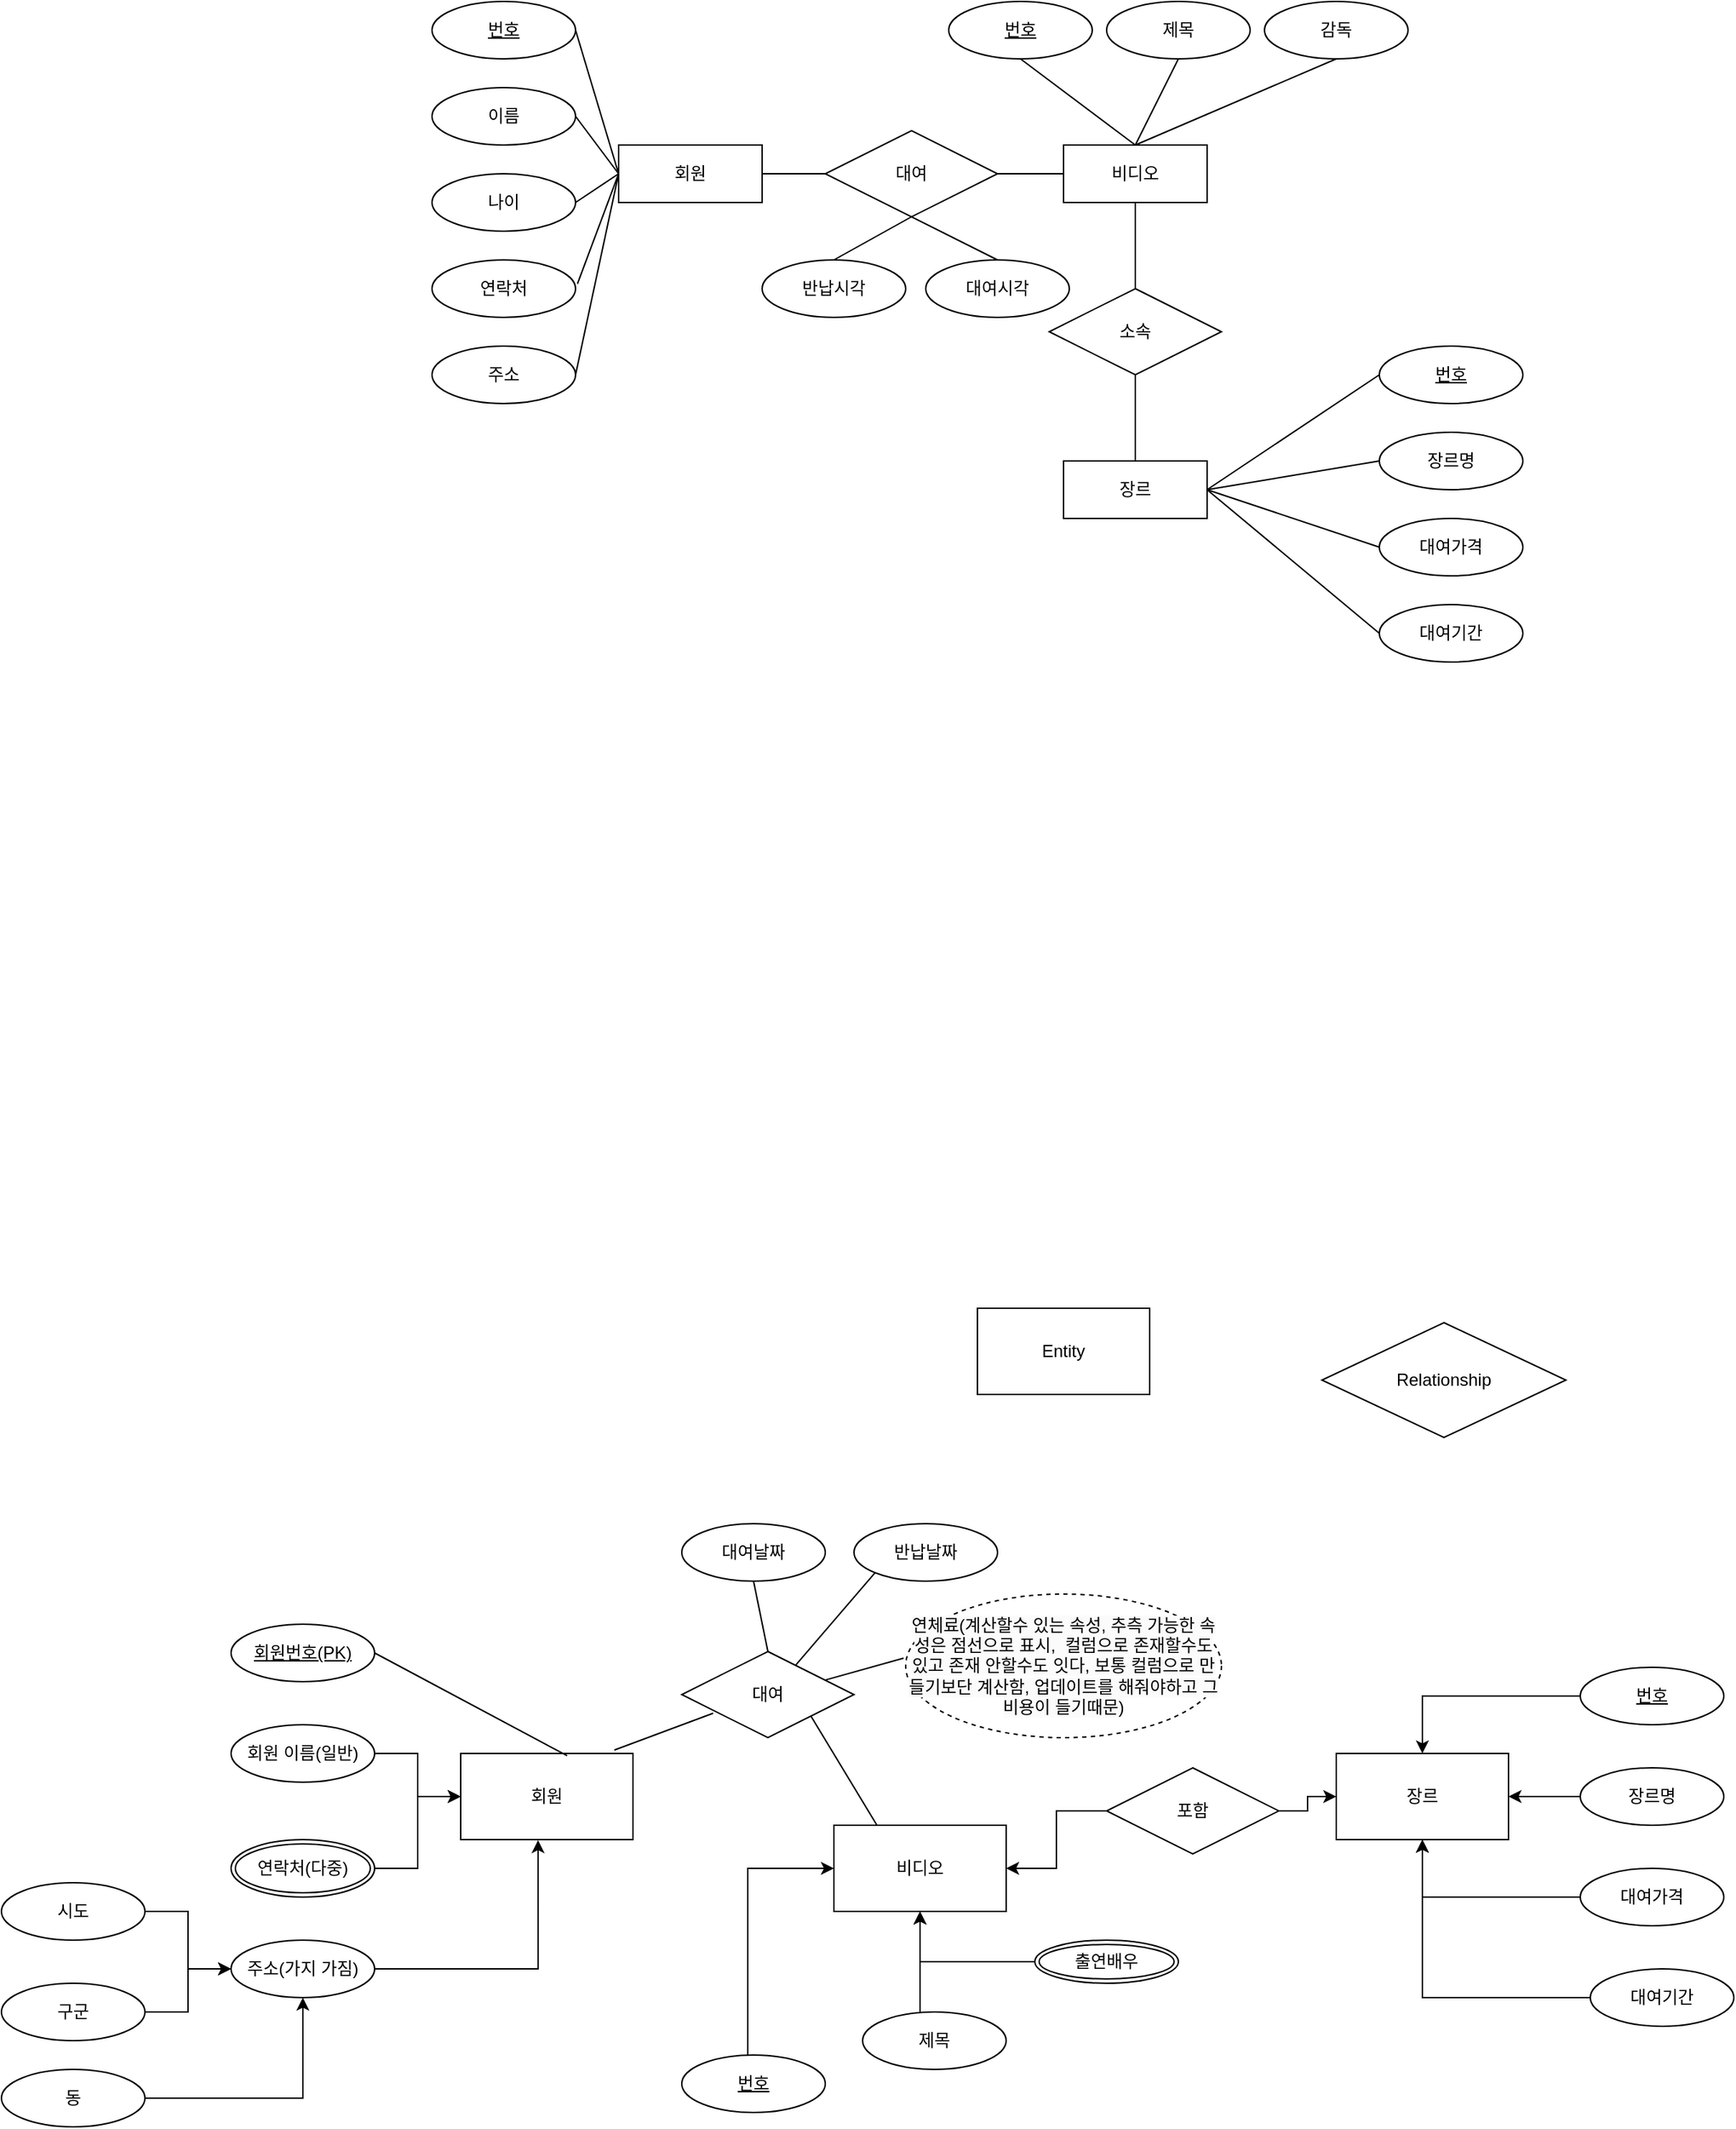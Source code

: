 <mxfile version="26.0.4">
  <diagram name="페이지-1" id="3FMJiAA9cwyb5WtK4PLT">
    <mxGraphModel dx="1705" dy="656" grid="1" gridSize="10" guides="1" tooltips="1" connect="1" arrows="1" fold="1" page="1" pageScale="1" pageWidth="827" pageHeight="1169" math="0" shadow="0">
      <root>
        <mxCell id="0" />
        <mxCell id="1" parent="0" />
        <mxCell id="Lmmtm5OzA6y_v1I1SpNY-1" value="회원" style="whiteSpace=wrap;html=1;align=center;" parent="1" vertex="1">
          <mxGeometry x="150" y="120" width="100" height="40" as="geometry" />
        </mxCell>
        <mxCell id="Lmmtm5OzA6y_v1I1SpNY-2" value="장르" style="whiteSpace=wrap;html=1;align=center;" parent="1" vertex="1">
          <mxGeometry x="460" y="340" width="100" height="40" as="geometry" />
        </mxCell>
        <mxCell id="Lmmtm5OzA6y_v1I1SpNY-3" value="비디오" style="whiteSpace=wrap;html=1;align=center;" parent="1" vertex="1">
          <mxGeometry x="460" y="120" width="100" height="40" as="geometry" />
        </mxCell>
        <mxCell id="Lmmtm5OzA6y_v1I1SpNY-4" value="번호" style="ellipse;whiteSpace=wrap;html=1;align=center;fontStyle=4;" parent="1" vertex="1">
          <mxGeometry x="20" y="20" width="100" height="40" as="geometry" />
        </mxCell>
        <mxCell id="Lmmtm5OzA6y_v1I1SpNY-5" value="이름" style="ellipse;whiteSpace=wrap;html=1;align=center;" parent="1" vertex="1">
          <mxGeometry x="20" y="80" width="100" height="40" as="geometry" />
        </mxCell>
        <mxCell id="Lmmtm5OzA6y_v1I1SpNY-7" value="나이" style="ellipse;whiteSpace=wrap;html=1;align=center;" parent="1" vertex="1">
          <mxGeometry x="20" y="140" width="100" height="40" as="geometry" />
        </mxCell>
        <mxCell id="Lmmtm5OzA6y_v1I1SpNY-8" value="연락처" style="ellipse;whiteSpace=wrap;html=1;align=center;" parent="1" vertex="1">
          <mxGeometry x="20" y="200" width="100" height="40" as="geometry" />
        </mxCell>
        <mxCell id="Lmmtm5OzA6y_v1I1SpNY-9" value="주소" style="ellipse;whiteSpace=wrap;html=1;align=center;" parent="1" vertex="1">
          <mxGeometry x="20" y="260" width="100" height="40" as="geometry" />
        </mxCell>
        <mxCell id="Lmmtm5OzA6y_v1I1SpNY-10" value="" style="endArrow=none;html=1;rounded=0;exitX=1;exitY=0.5;exitDx=0;exitDy=0;entryX=0;entryY=0.5;entryDx=0;entryDy=0;" parent="1" source="Lmmtm5OzA6y_v1I1SpNY-4" target="Lmmtm5OzA6y_v1I1SpNY-1" edge="1">
          <mxGeometry relative="1" as="geometry">
            <mxPoint x="250" y="220" as="sourcePoint" />
            <mxPoint x="410" y="220" as="targetPoint" />
          </mxGeometry>
        </mxCell>
        <mxCell id="Lmmtm5OzA6y_v1I1SpNY-11" value="" style="endArrow=none;html=1;rounded=0;exitX=1;exitY=0.5;exitDx=0;exitDy=0;entryX=0;entryY=0.5;entryDx=0;entryDy=0;" parent="1" source="Lmmtm5OzA6y_v1I1SpNY-5" target="Lmmtm5OzA6y_v1I1SpNY-1" edge="1">
          <mxGeometry relative="1" as="geometry">
            <mxPoint x="130" y="50" as="sourcePoint" />
            <mxPoint x="160" y="150" as="targetPoint" />
          </mxGeometry>
        </mxCell>
        <mxCell id="Lmmtm5OzA6y_v1I1SpNY-12" value="" style="endArrow=none;html=1;rounded=0;exitX=1;exitY=0.5;exitDx=0;exitDy=0;entryX=0;entryY=0.5;entryDx=0;entryDy=0;" parent="1" source="Lmmtm5OzA6y_v1I1SpNY-7" target="Lmmtm5OzA6y_v1I1SpNY-1" edge="1">
          <mxGeometry relative="1" as="geometry">
            <mxPoint x="140" y="60" as="sourcePoint" />
            <mxPoint x="170" y="160" as="targetPoint" />
          </mxGeometry>
        </mxCell>
        <mxCell id="Lmmtm5OzA6y_v1I1SpNY-13" value="" style="endArrow=none;html=1;rounded=0;exitX=1.013;exitY=0.418;exitDx=0;exitDy=0;entryX=0;entryY=0.5;entryDx=0;entryDy=0;exitPerimeter=0;" parent="1" source="Lmmtm5OzA6y_v1I1SpNY-8" target="Lmmtm5OzA6y_v1I1SpNY-1" edge="1">
          <mxGeometry relative="1" as="geometry">
            <mxPoint x="150" y="70" as="sourcePoint" />
            <mxPoint x="180" y="170" as="targetPoint" />
          </mxGeometry>
        </mxCell>
        <mxCell id="Lmmtm5OzA6y_v1I1SpNY-14" value="" style="endArrow=none;html=1;rounded=0;exitX=1;exitY=0.5;exitDx=0;exitDy=0;entryX=0;entryY=0.5;entryDx=0;entryDy=0;" parent="1" source="Lmmtm5OzA6y_v1I1SpNY-9" target="Lmmtm5OzA6y_v1I1SpNY-1" edge="1">
          <mxGeometry relative="1" as="geometry">
            <mxPoint x="160" y="80" as="sourcePoint" />
            <mxPoint x="190" y="180" as="targetPoint" />
          </mxGeometry>
        </mxCell>
        <mxCell id="Lmmtm5OzA6y_v1I1SpNY-15" value="번호" style="ellipse;whiteSpace=wrap;html=1;align=center;fontStyle=4;" parent="1" vertex="1">
          <mxGeometry x="680" y="260" width="100" height="40" as="geometry" />
        </mxCell>
        <mxCell id="Lmmtm5OzA6y_v1I1SpNY-16" value="장르명" style="ellipse;whiteSpace=wrap;html=1;align=center;" parent="1" vertex="1">
          <mxGeometry x="680" y="320" width="100" height="40" as="geometry" />
        </mxCell>
        <mxCell id="Lmmtm5OzA6y_v1I1SpNY-17" value="대여가격" style="ellipse;whiteSpace=wrap;html=1;align=center;" parent="1" vertex="1">
          <mxGeometry x="680" y="380" width="100" height="40" as="geometry" />
        </mxCell>
        <mxCell id="Lmmtm5OzA6y_v1I1SpNY-18" value="대여기간" style="ellipse;whiteSpace=wrap;html=1;align=center;" parent="1" vertex="1">
          <mxGeometry x="680" y="440" width="100" height="40" as="geometry" />
        </mxCell>
        <mxCell id="Lmmtm5OzA6y_v1I1SpNY-19" value="" style="endArrow=none;html=1;rounded=0;exitX=0;exitY=0.5;exitDx=0;exitDy=0;entryX=1;entryY=0.5;entryDx=0;entryDy=0;" parent="1" source="Lmmtm5OzA6y_v1I1SpNY-15" target="Lmmtm5OzA6y_v1I1SpNY-2" edge="1">
          <mxGeometry relative="1" as="geometry">
            <mxPoint x="700" y="110" as="sourcePoint" />
            <mxPoint x="730" y="210" as="targetPoint" />
          </mxGeometry>
        </mxCell>
        <mxCell id="Lmmtm5OzA6y_v1I1SpNY-20" value="" style="endArrow=none;html=1;rounded=0;exitX=0;exitY=0.5;exitDx=0;exitDy=0;entryX=1;entryY=0.5;entryDx=0;entryDy=0;" parent="1" source="Lmmtm5OzA6y_v1I1SpNY-16" target="Lmmtm5OzA6y_v1I1SpNY-2" edge="1">
          <mxGeometry relative="1" as="geometry">
            <mxPoint x="770" y="140" as="sourcePoint" />
            <mxPoint x="740" y="230" as="targetPoint" />
          </mxGeometry>
        </mxCell>
        <mxCell id="Lmmtm5OzA6y_v1I1SpNY-21" value="" style="endArrow=none;html=1;rounded=0;exitX=0;exitY=0.5;exitDx=0;exitDy=0;entryX=1;entryY=0.5;entryDx=0;entryDy=0;" parent="1" source="Lmmtm5OzA6y_v1I1SpNY-17" target="Lmmtm5OzA6y_v1I1SpNY-2" edge="1">
          <mxGeometry relative="1" as="geometry">
            <mxPoint x="780" y="150" as="sourcePoint" />
            <mxPoint x="750" y="240" as="targetPoint" />
          </mxGeometry>
        </mxCell>
        <mxCell id="Lmmtm5OzA6y_v1I1SpNY-22" value="" style="endArrow=none;html=1;rounded=0;exitX=0;exitY=0.5;exitDx=0;exitDy=0;entryX=1;entryY=0.5;entryDx=0;entryDy=0;" parent="1" source="Lmmtm5OzA6y_v1I1SpNY-18" target="Lmmtm5OzA6y_v1I1SpNY-2" edge="1">
          <mxGeometry relative="1" as="geometry">
            <mxPoint x="790" y="160" as="sourcePoint" />
            <mxPoint x="760" y="250" as="targetPoint" />
          </mxGeometry>
        </mxCell>
        <mxCell id="Lmmtm5OzA6y_v1I1SpNY-23" value="번호" style="ellipse;whiteSpace=wrap;html=1;align=center;fontStyle=4;" parent="1" vertex="1">
          <mxGeometry x="380" y="20" width="100" height="40" as="geometry" />
        </mxCell>
        <mxCell id="Lmmtm5OzA6y_v1I1SpNY-24" value="제목" style="ellipse;whiteSpace=wrap;html=1;align=center;" parent="1" vertex="1">
          <mxGeometry x="490" y="20" width="100" height="40" as="geometry" />
        </mxCell>
        <mxCell id="Lmmtm5OzA6y_v1I1SpNY-25" value="감독" style="ellipse;whiteSpace=wrap;html=1;align=center;" parent="1" vertex="1">
          <mxGeometry x="600" y="20" width="100" height="40" as="geometry" />
        </mxCell>
        <mxCell id="Lmmtm5OzA6y_v1I1SpNY-26" value="" style="endArrow=none;html=1;rounded=0;exitX=0.5;exitY=1;exitDx=0;exitDy=0;entryX=0.5;entryY=0;entryDx=0;entryDy=0;" parent="1" source="Lmmtm5OzA6y_v1I1SpNY-23" target="Lmmtm5OzA6y_v1I1SpNY-3" edge="1">
          <mxGeometry relative="1" as="geometry">
            <mxPoint x="400" y="190" as="sourcePoint" />
            <mxPoint x="430" y="290" as="targetPoint" />
          </mxGeometry>
        </mxCell>
        <mxCell id="Lmmtm5OzA6y_v1I1SpNY-27" value="" style="endArrow=none;html=1;rounded=0;exitX=0.5;exitY=1;exitDx=0;exitDy=0;entryX=0.5;entryY=0;entryDx=0;entryDy=0;" parent="1" source="Lmmtm5OzA6y_v1I1SpNY-24" target="Lmmtm5OzA6y_v1I1SpNY-3" edge="1">
          <mxGeometry relative="1" as="geometry">
            <mxPoint x="380" y="70" as="sourcePoint" />
            <mxPoint x="460" y="130" as="targetPoint" />
          </mxGeometry>
        </mxCell>
        <mxCell id="Lmmtm5OzA6y_v1I1SpNY-28" value="" style="endArrow=none;html=1;rounded=0;exitX=0.5;exitY=1;exitDx=0;exitDy=0;entryX=0.5;entryY=0;entryDx=0;entryDy=0;" parent="1" source="Lmmtm5OzA6y_v1I1SpNY-25" target="Lmmtm5OzA6y_v1I1SpNY-3" edge="1">
          <mxGeometry relative="1" as="geometry">
            <mxPoint x="390" y="80" as="sourcePoint" />
            <mxPoint x="470" y="140" as="targetPoint" />
          </mxGeometry>
        </mxCell>
        <mxCell id="Lmmtm5OzA6y_v1I1SpNY-29" value="대여" style="shape=rhombus;perimeter=rhombusPerimeter;whiteSpace=wrap;html=1;align=center;" parent="1" vertex="1">
          <mxGeometry x="294" y="110" width="120" height="60" as="geometry" />
        </mxCell>
        <mxCell id="Lmmtm5OzA6y_v1I1SpNY-31" value="소속" style="shape=rhombus;perimeter=rhombusPerimeter;whiteSpace=wrap;html=1;align=center;" parent="1" vertex="1">
          <mxGeometry x="450" y="220" width="120" height="60" as="geometry" />
        </mxCell>
        <mxCell id="Lmmtm5OzA6y_v1I1SpNY-32" value="" style="endArrow=none;html=1;rounded=0;exitX=1;exitY=0.5;exitDx=0;exitDy=0;entryX=0;entryY=0.5;entryDx=0;entryDy=0;" parent="1" source="Lmmtm5OzA6y_v1I1SpNY-1" target="Lmmtm5OzA6y_v1I1SpNY-29" edge="1">
          <mxGeometry relative="1" as="geometry">
            <mxPoint x="280" y="200" as="sourcePoint" />
            <mxPoint x="440" y="200" as="targetPoint" />
          </mxGeometry>
        </mxCell>
        <mxCell id="Lmmtm5OzA6y_v1I1SpNY-33" value="" style="endArrow=none;html=1;rounded=0;exitX=1;exitY=0.5;exitDx=0;exitDy=0;entryX=0;entryY=0.5;entryDx=0;entryDy=0;" parent="1" source="Lmmtm5OzA6y_v1I1SpNY-29" target="Lmmtm5OzA6y_v1I1SpNY-3" edge="1">
          <mxGeometry relative="1" as="geometry">
            <mxPoint x="340" y="250" as="sourcePoint" />
            <mxPoint x="520" y="200" as="targetPoint" />
          </mxGeometry>
        </mxCell>
        <mxCell id="Lmmtm5OzA6y_v1I1SpNY-34" value="" style="endArrow=none;html=1;rounded=0;exitX=0.5;exitY=1;exitDx=0;exitDy=0;entryX=0.5;entryY=0;entryDx=0;entryDy=0;" parent="1" source="Lmmtm5OzA6y_v1I1SpNY-3" target="Lmmtm5OzA6y_v1I1SpNY-31" edge="1">
          <mxGeometry relative="1" as="geometry">
            <mxPoint x="580" y="170" as="sourcePoint" />
            <mxPoint x="740" y="170" as="targetPoint" />
          </mxGeometry>
        </mxCell>
        <mxCell id="Lmmtm5OzA6y_v1I1SpNY-35" value="" style="endArrow=none;html=1;rounded=0;exitX=0.5;exitY=1;exitDx=0;exitDy=0;entryX=0.5;entryY=0;entryDx=0;entryDy=0;" parent="1" source="Lmmtm5OzA6y_v1I1SpNY-31" target="Lmmtm5OzA6y_v1I1SpNY-2" edge="1">
          <mxGeometry relative="1" as="geometry">
            <mxPoint x="520" y="170" as="sourcePoint" />
            <mxPoint x="520" y="230" as="targetPoint" />
          </mxGeometry>
        </mxCell>
        <mxCell id="Lmmtm5OzA6y_v1I1SpNY-36" value="대여시각" style="ellipse;whiteSpace=wrap;html=1;align=center;" parent="1" vertex="1">
          <mxGeometry x="364" y="200" width="100" height="40" as="geometry" />
        </mxCell>
        <mxCell id="Lmmtm5OzA6y_v1I1SpNY-37" value="반납시각" style="ellipse;whiteSpace=wrap;html=1;align=center;" parent="1" vertex="1">
          <mxGeometry x="250" y="200" width="100" height="40" as="geometry" />
        </mxCell>
        <mxCell id="Lmmtm5OzA6y_v1I1SpNY-38" value="" style="endArrow=none;html=1;rounded=0;exitX=0.5;exitY=0;exitDx=0;exitDy=0;entryX=0.5;entryY=1;entryDx=0;entryDy=0;" parent="1" source="Lmmtm5OzA6y_v1I1SpNY-36" target="Lmmtm5OzA6y_v1I1SpNY-29" edge="1">
          <mxGeometry relative="1" as="geometry">
            <mxPoint x="314" y="180" as="sourcePoint" />
            <mxPoint x="394" y="240" as="targetPoint" />
          </mxGeometry>
        </mxCell>
        <mxCell id="Lmmtm5OzA6y_v1I1SpNY-39" value="" style="endArrow=none;html=1;rounded=0;exitX=0.5;exitY=0;exitDx=0;exitDy=0;entryX=0.5;entryY=1;entryDx=0;entryDy=0;" parent="1" source="Lmmtm5OzA6y_v1I1SpNY-37" target="Lmmtm5OzA6y_v1I1SpNY-29" edge="1">
          <mxGeometry relative="1" as="geometry">
            <mxPoint x="310" y="90" as="sourcePoint" />
            <mxPoint x="364" y="120" as="targetPoint" />
          </mxGeometry>
        </mxCell>
        <mxCell id="k7dm45wr7BnJXkcUSUAb-1" value="회원" style="rounded=0;whiteSpace=wrap;html=1;" vertex="1" parent="1">
          <mxGeometry x="40" y="1240" width="120" height="60" as="geometry" />
        </mxCell>
        <mxCell id="k7dm45wr7BnJXkcUSUAb-2" value="Entity" style="rounded=0;whiteSpace=wrap;html=1;" vertex="1" parent="1">
          <mxGeometry x="400" y="930" width="120" height="60" as="geometry" />
        </mxCell>
        <mxCell id="k7dm45wr7BnJXkcUSUAb-3" value="비디오" style="rounded=0;whiteSpace=wrap;html=1;" vertex="1" parent="1">
          <mxGeometry x="300" y="1290" width="120" height="60" as="geometry" />
        </mxCell>
        <mxCell id="k7dm45wr7BnJXkcUSUAb-4" value="장르" style="rounded=0;whiteSpace=wrap;html=1;" vertex="1" parent="1">
          <mxGeometry x="650" y="1240" width="120" height="60" as="geometry" />
        </mxCell>
        <mxCell id="k7dm45wr7BnJXkcUSUAb-5" value="Relationship" style="rhombus;whiteSpace=wrap;html=1;" vertex="1" parent="1">
          <mxGeometry x="640" y="940" width="170" height="80" as="geometry" />
        </mxCell>
        <mxCell id="k7dm45wr7BnJXkcUSUAb-7" value="회원번호(PK)" style="ellipse;whiteSpace=wrap;html=1;align=center;fontStyle=4;" vertex="1" parent="1">
          <mxGeometry x="-120" y="1150" width="100" height="40" as="geometry" />
        </mxCell>
        <mxCell id="k7dm45wr7BnJXkcUSUAb-24" value="" style="edgeStyle=orthogonalEdgeStyle;rounded=0;orthogonalLoop=1;jettySize=auto;html=1;" edge="1" parent="1" source="k7dm45wr7BnJXkcUSUAb-8" target="k7dm45wr7BnJXkcUSUAb-1">
          <mxGeometry relative="1" as="geometry" />
        </mxCell>
        <mxCell id="k7dm45wr7BnJXkcUSUAb-8" value="회원 이름(일반)" style="ellipse;whiteSpace=wrap;html=1;align=center;" vertex="1" parent="1">
          <mxGeometry x="-120" y="1220" width="100" height="40" as="geometry" />
        </mxCell>
        <mxCell id="k7dm45wr7BnJXkcUSUAb-27" value="" style="edgeStyle=orthogonalEdgeStyle;rounded=0;orthogonalLoop=1;jettySize=auto;html=1;entryX=0.449;entryY=1.006;entryDx=0;entryDy=0;entryPerimeter=0;" edge="1" parent="1" source="k7dm45wr7BnJXkcUSUAb-10" target="k7dm45wr7BnJXkcUSUAb-1">
          <mxGeometry relative="1" as="geometry">
            <mxPoint x="110.0" y="1390" as="targetPoint" />
          </mxGeometry>
        </mxCell>
        <mxCell id="k7dm45wr7BnJXkcUSUAb-10" value="주소(가지 가짐)" style="ellipse;whiteSpace=wrap;html=1;align=center;" vertex="1" parent="1">
          <mxGeometry x="-120" y="1370" width="100" height="40" as="geometry" />
        </mxCell>
        <mxCell id="k7dm45wr7BnJXkcUSUAb-25" value="" style="edgeStyle=orthogonalEdgeStyle;rounded=0;orthogonalLoop=1;jettySize=auto;html=1;" edge="1" parent="1" source="k7dm45wr7BnJXkcUSUAb-13" target="k7dm45wr7BnJXkcUSUAb-1">
          <mxGeometry relative="1" as="geometry" />
        </mxCell>
        <mxCell id="k7dm45wr7BnJXkcUSUAb-13" value="연락처(다중)" style="ellipse;shape=doubleEllipse;margin=3;whiteSpace=wrap;html=1;align=center;" vertex="1" parent="1">
          <mxGeometry x="-120" y="1300" width="100" height="40" as="geometry" />
        </mxCell>
        <mxCell id="k7dm45wr7BnJXkcUSUAb-18" value="" style="edgeStyle=orthogonalEdgeStyle;rounded=0;orthogonalLoop=1;jettySize=auto;html=1;entryX=0;entryY=0.5;entryDx=0;entryDy=0;" edge="1" parent="1" source="k7dm45wr7BnJXkcUSUAb-14" target="k7dm45wr7BnJXkcUSUAb-10">
          <mxGeometry relative="1" as="geometry" />
        </mxCell>
        <mxCell id="k7dm45wr7BnJXkcUSUAb-14" value="시도" style="ellipse;whiteSpace=wrap;html=1;align=center;" vertex="1" parent="1">
          <mxGeometry x="-280" y="1330" width="100" height="40" as="geometry" />
        </mxCell>
        <mxCell id="k7dm45wr7BnJXkcUSUAb-19" value="" style="edgeStyle=orthogonalEdgeStyle;rounded=0;orthogonalLoop=1;jettySize=auto;html=1;" edge="1" parent="1" source="k7dm45wr7BnJXkcUSUAb-15" target="k7dm45wr7BnJXkcUSUAb-10">
          <mxGeometry relative="1" as="geometry" />
        </mxCell>
        <mxCell id="k7dm45wr7BnJXkcUSUAb-15" value="구군" style="ellipse;whiteSpace=wrap;html=1;align=center;" vertex="1" parent="1">
          <mxGeometry x="-280" y="1400" width="100" height="40" as="geometry" />
        </mxCell>
        <mxCell id="k7dm45wr7BnJXkcUSUAb-21" value="" style="edgeStyle=orthogonalEdgeStyle;rounded=0;orthogonalLoop=1;jettySize=auto;html=1;" edge="1" parent="1" source="k7dm45wr7BnJXkcUSUAb-17" target="k7dm45wr7BnJXkcUSUAb-10">
          <mxGeometry relative="1" as="geometry">
            <mxPoint x="-90" y="1480" as="targetPoint" />
          </mxGeometry>
        </mxCell>
        <mxCell id="k7dm45wr7BnJXkcUSUAb-17" value="동" style="ellipse;whiteSpace=wrap;html=1;align=center;" vertex="1" parent="1">
          <mxGeometry x="-280" y="1460" width="100" height="40" as="geometry" />
        </mxCell>
        <mxCell id="k7dm45wr7BnJXkcUSUAb-36" value="" style="edgeStyle=orthogonalEdgeStyle;rounded=0;orthogonalLoop=1;jettySize=auto;html=1;entryX=0.5;entryY=0;entryDx=0;entryDy=0;" edge="1" parent="1" source="k7dm45wr7BnJXkcUSUAb-28" target="k7dm45wr7BnJXkcUSUAb-4">
          <mxGeometry relative="1" as="geometry">
            <mxPoint x="690" y="1200" as="targetPoint" />
          </mxGeometry>
        </mxCell>
        <mxCell id="k7dm45wr7BnJXkcUSUAb-28" value="번호" style="ellipse;whiteSpace=wrap;html=1;align=center;fontStyle=4;" vertex="1" parent="1">
          <mxGeometry x="820" y="1180" width="100" height="40" as="geometry" />
        </mxCell>
        <mxCell id="k7dm45wr7BnJXkcUSUAb-37" value="" style="edgeStyle=orthogonalEdgeStyle;rounded=0;orthogonalLoop=1;jettySize=auto;html=1;" edge="1" parent="1" source="k7dm45wr7BnJXkcUSUAb-29" target="k7dm45wr7BnJXkcUSUAb-4">
          <mxGeometry relative="1" as="geometry" />
        </mxCell>
        <mxCell id="k7dm45wr7BnJXkcUSUAb-29" value="장르명" style="ellipse;whiteSpace=wrap;html=1;align=center;" vertex="1" parent="1">
          <mxGeometry x="820" y="1250" width="100" height="40" as="geometry" />
        </mxCell>
        <mxCell id="k7dm45wr7BnJXkcUSUAb-38" value="" style="edgeStyle=orthogonalEdgeStyle;rounded=0;orthogonalLoop=1;jettySize=auto;html=1;" edge="1" parent="1" source="k7dm45wr7BnJXkcUSUAb-30" target="k7dm45wr7BnJXkcUSUAb-4">
          <mxGeometry relative="1" as="geometry" />
        </mxCell>
        <mxCell id="k7dm45wr7BnJXkcUSUAb-30" value="대여가격" style="ellipse;whiteSpace=wrap;html=1;align=center;" vertex="1" parent="1">
          <mxGeometry x="820" y="1320" width="100" height="40" as="geometry" />
        </mxCell>
        <mxCell id="k7dm45wr7BnJXkcUSUAb-40" value="" style="edgeStyle=orthogonalEdgeStyle;rounded=0;orthogonalLoop=1;jettySize=auto;html=1;entryX=0.5;entryY=1;entryDx=0;entryDy=0;" edge="1" parent="1" source="k7dm45wr7BnJXkcUSUAb-31" target="k7dm45wr7BnJXkcUSUAb-4">
          <mxGeometry relative="1" as="geometry">
            <mxPoint x="697" y="1410" as="targetPoint" />
          </mxGeometry>
        </mxCell>
        <mxCell id="k7dm45wr7BnJXkcUSUAb-31" value="대여기간" style="ellipse;whiteSpace=wrap;html=1;align=center;" vertex="1" parent="1">
          <mxGeometry x="827" y="1390" width="100" height="40" as="geometry" />
        </mxCell>
        <mxCell id="k7dm45wr7BnJXkcUSUAb-45" value="" style="edgeStyle=orthogonalEdgeStyle;rounded=0;orthogonalLoop=1;jettySize=auto;html=1;entryX=0;entryY=0.5;entryDx=0;entryDy=0;" edge="1" parent="1" source="k7dm45wr7BnJXkcUSUAb-33" target="k7dm45wr7BnJXkcUSUAb-3">
          <mxGeometry relative="1" as="geometry">
            <mxPoint x="260" y="1250" as="targetPoint" />
            <Array as="points">
              <mxPoint x="240" y="1320" />
            </Array>
          </mxGeometry>
        </mxCell>
        <mxCell id="k7dm45wr7BnJXkcUSUAb-33" value="번호" style="ellipse;whiteSpace=wrap;html=1;align=center;fontStyle=4;" vertex="1" parent="1">
          <mxGeometry x="194" y="1450" width="100" height="40" as="geometry" />
        </mxCell>
        <mxCell id="k7dm45wr7BnJXkcUSUAb-42" value="" style="edgeStyle=orthogonalEdgeStyle;rounded=0;orthogonalLoop=1;jettySize=auto;html=1;" edge="1" parent="1" source="k7dm45wr7BnJXkcUSUAb-34" target="k7dm45wr7BnJXkcUSUAb-3">
          <mxGeometry relative="1" as="geometry">
            <Array as="points">
              <mxPoint x="360" y="1400" />
              <mxPoint x="360" y="1400" />
            </Array>
          </mxGeometry>
        </mxCell>
        <mxCell id="k7dm45wr7BnJXkcUSUAb-34" value="제목" style="ellipse;whiteSpace=wrap;html=1;align=center;" vertex="1" parent="1">
          <mxGeometry x="320" y="1420" width="100" height="40" as="geometry" />
        </mxCell>
        <mxCell id="k7dm45wr7BnJXkcUSUAb-43" value="" style="edgeStyle=orthogonalEdgeStyle;rounded=0;orthogonalLoop=1;jettySize=auto;html=1;" edge="1" parent="1" source="k7dm45wr7BnJXkcUSUAb-41" target="k7dm45wr7BnJXkcUSUAb-3">
          <mxGeometry relative="1" as="geometry" />
        </mxCell>
        <mxCell id="k7dm45wr7BnJXkcUSUAb-41" value="출연배우" style="ellipse;shape=doubleEllipse;margin=3;whiteSpace=wrap;html=1;align=center;" vertex="1" parent="1">
          <mxGeometry x="440" y="1370" width="100" height="30" as="geometry" />
        </mxCell>
        <mxCell id="k7dm45wr7BnJXkcUSUAb-46" value="대여" style="shape=rhombus;perimeter=rhombusPerimeter;whiteSpace=wrap;html=1;align=center;" vertex="1" parent="1">
          <mxGeometry x="194" y="1169" width="120" height="60" as="geometry" />
        </mxCell>
        <mxCell id="k7dm45wr7BnJXkcUSUAb-48" value="" style="edgeStyle=orthogonalEdgeStyle;rounded=0;orthogonalLoop=1;jettySize=auto;html=1;" edge="1" parent="1" source="k7dm45wr7BnJXkcUSUAb-47" target="k7dm45wr7BnJXkcUSUAb-4">
          <mxGeometry relative="1" as="geometry" />
        </mxCell>
        <mxCell id="k7dm45wr7BnJXkcUSUAb-49" value="" style="edgeStyle=orthogonalEdgeStyle;rounded=0;orthogonalLoop=1;jettySize=auto;html=1;" edge="1" parent="1" source="k7dm45wr7BnJXkcUSUAb-47" target="k7dm45wr7BnJXkcUSUAb-3">
          <mxGeometry relative="1" as="geometry" />
        </mxCell>
        <mxCell id="k7dm45wr7BnJXkcUSUAb-47" value="포함" style="shape=rhombus;perimeter=rhombusPerimeter;whiteSpace=wrap;html=1;align=center;" vertex="1" parent="1">
          <mxGeometry x="490" y="1250" width="120" height="60" as="geometry" />
        </mxCell>
        <mxCell id="k7dm45wr7BnJXkcUSUAb-54" value="대여날짜" style="ellipse;whiteSpace=wrap;html=1;align=center;" vertex="1" parent="1">
          <mxGeometry x="194" y="1080" width="100" height="40" as="geometry" />
        </mxCell>
        <mxCell id="k7dm45wr7BnJXkcUSUAb-56" value="" style="endArrow=none;html=1;rounded=0;entryX=0;entryY=1;entryDx=0;entryDy=0;exitX=0.662;exitY=0.157;exitDx=0;exitDy=0;exitPerimeter=0;" edge="1" parent="1" source="k7dm45wr7BnJXkcUSUAb-46" target="k7dm45wr7BnJXkcUSUAb-58">
          <mxGeometry relative="1" as="geometry">
            <mxPoint x="260" y="1170" as="sourcePoint" />
            <mxPoint x="460" y="1250" as="targetPoint" />
          </mxGeometry>
        </mxCell>
        <mxCell id="k7dm45wr7BnJXkcUSUAb-57" value="" style="endArrow=none;html=1;rounded=0;exitX=0.5;exitY=1;exitDx=0;exitDy=0;entryX=0.5;entryY=0;entryDx=0;entryDy=0;" edge="1" parent="1" source="k7dm45wr7BnJXkcUSUAb-54" target="k7dm45wr7BnJXkcUSUAb-46">
          <mxGeometry relative="1" as="geometry">
            <mxPoint x="300" y="1250" as="sourcePoint" />
            <mxPoint x="460" y="1250" as="targetPoint" />
          </mxGeometry>
        </mxCell>
        <mxCell id="k7dm45wr7BnJXkcUSUAb-58" value="반납날짜" style="ellipse;whiteSpace=wrap;html=1;align=center;" vertex="1" parent="1">
          <mxGeometry x="314" y="1080" width="100" height="40" as="geometry" />
        </mxCell>
        <mxCell id="k7dm45wr7BnJXkcUSUAb-60" value="" style="endArrow=none;html=1;rounded=0;entryX=0.086;entryY=0.84;entryDx=0;entryDy=0;entryPerimeter=0;exitX=0.835;exitY=0.33;exitDx=0;exitDy=0;exitPerimeter=0;" edge="1" parent="1" source="k7dm45wr7BnJXkcUSUAb-46">
          <mxGeometry relative="1" as="geometry">
            <mxPoint x="303" y="1202" as="sourcePoint" />
            <mxPoint x="348.6" y="1173.6" as="targetPoint" />
          </mxGeometry>
        </mxCell>
        <mxCell id="k7dm45wr7BnJXkcUSUAb-62" value="&lt;br&gt;&lt;span style=&quot;color: rgb(0, 0, 0); font-family: Helvetica; font-size: 12px; font-style: normal; font-variant-ligatures: normal; font-variant-caps: normal; font-weight: 400; letter-spacing: normal; orphans: 2; text-align: center; text-indent: 0px; text-transform: none; widows: 2; word-spacing: 0px; -webkit-text-stroke-width: 0px; white-space: normal; background-color: rgb(251, 251, 251); text-decoration-thickness: initial; text-decoration-style: initial; text-decoration-color: initial; float: none; display: inline !important;&quot;&gt;연체료(계산할수 있는 속성, 추측 가능한 속성은 점선으로 표시,&amp;nbsp; 컬럼으로 존재할수도 있고 존재 안할수도 잇다, 보통 컬럼으로 만들기보단 계산함, 업데이트를 해줘야하고 그 비용이 들기때문)&lt;/span&gt;&lt;div&gt;&lt;br&gt;&lt;/div&gt;" style="ellipse;whiteSpace=wrap;html=1;align=center;dashed=1;" vertex="1" parent="1">
          <mxGeometry x="350" y="1129" width="220" height="100" as="geometry" />
        </mxCell>
        <mxCell id="k7dm45wr7BnJXkcUSUAb-63" value="" style="endArrow=none;html=1;rounded=0;entryX=0.25;entryY=0;entryDx=0;entryDy=0;exitX=1;exitY=1;exitDx=0;exitDy=0;" edge="1" parent="1" source="k7dm45wr7BnJXkcUSUAb-46" target="k7dm45wr7BnJXkcUSUAb-3">
          <mxGeometry relative="1" as="geometry">
            <mxPoint x="304" y="1199" as="sourcePoint" />
            <mxPoint x="358.6" y="1183.6" as="targetPoint" />
          </mxGeometry>
        </mxCell>
        <mxCell id="k7dm45wr7BnJXkcUSUAb-64" value="" style="endArrow=none;html=1;rounded=0;entryX=0.892;entryY=-0.04;entryDx=0;entryDy=0;entryPerimeter=0;exitX=0.182;exitY=0.717;exitDx=0;exitDy=0;exitPerimeter=0;" edge="1" parent="1" source="k7dm45wr7BnJXkcUSUAb-46" target="k7dm45wr7BnJXkcUSUAb-1">
          <mxGeometry relative="1" as="geometry">
            <mxPoint x="314" y="1209" as="sourcePoint" />
            <mxPoint x="368.6" y="1193.6" as="targetPoint" />
          </mxGeometry>
        </mxCell>
        <mxCell id="k7dm45wr7BnJXkcUSUAb-66" value="" style="endArrow=none;html=1;rounded=0;entryX=0.618;entryY=0.027;entryDx=0;entryDy=0;entryPerimeter=0;exitX=1;exitY=0.5;exitDx=0;exitDy=0;" edge="1" parent="1" source="k7dm45wr7BnJXkcUSUAb-7" target="k7dm45wr7BnJXkcUSUAb-1">
          <mxGeometry relative="1" as="geometry">
            <mxPoint x="324" y="1219" as="sourcePoint" />
            <mxPoint x="378.6" y="1203.6" as="targetPoint" />
          </mxGeometry>
        </mxCell>
      </root>
    </mxGraphModel>
  </diagram>
</mxfile>
